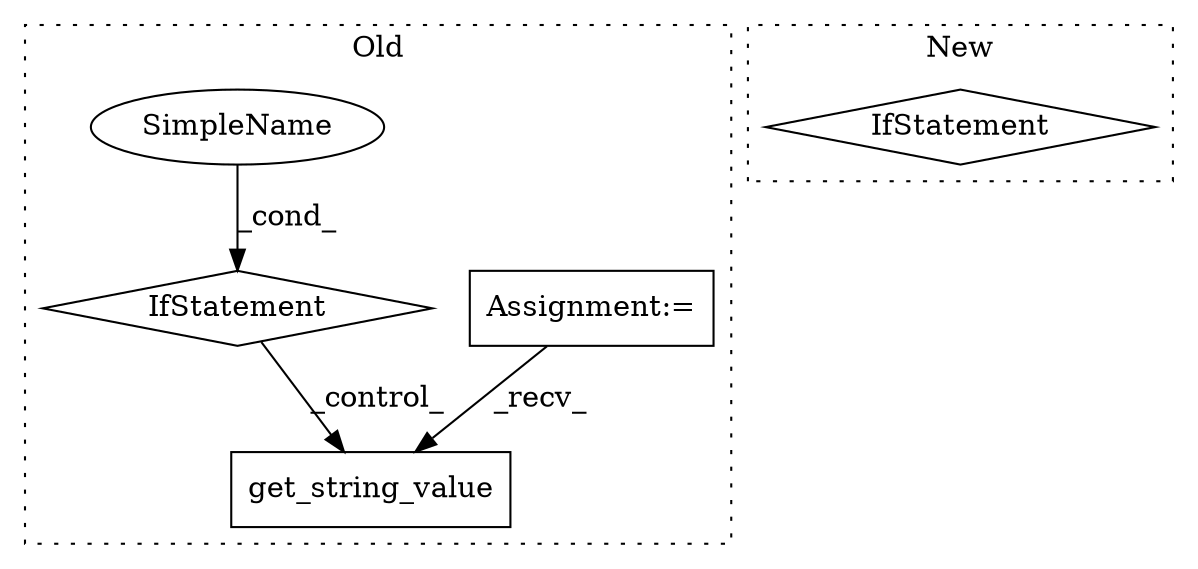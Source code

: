digraph G {
subgraph cluster0 {
1 [label="get_string_value" a="32" s="33666" l="18" shape="box"];
3 [label="Assignment:=" a="7" s="33130" l="3" shape="box"];
4 [label="IfStatement" a="25" s="33518,33549" l="4,2" shape="diamond"];
5 [label="SimpleName" a="42" s="" l="" shape="ellipse"];
label = "Old";
style="dotted";
}
subgraph cluster1 {
2 [label="IfStatement" a="25" s="33159,33179" l="4,2" shape="diamond"];
label = "New";
style="dotted";
}
3 -> 1 [label="_recv_"];
4 -> 1 [label="_control_"];
5 -> 4 [label="_cond_"];
}